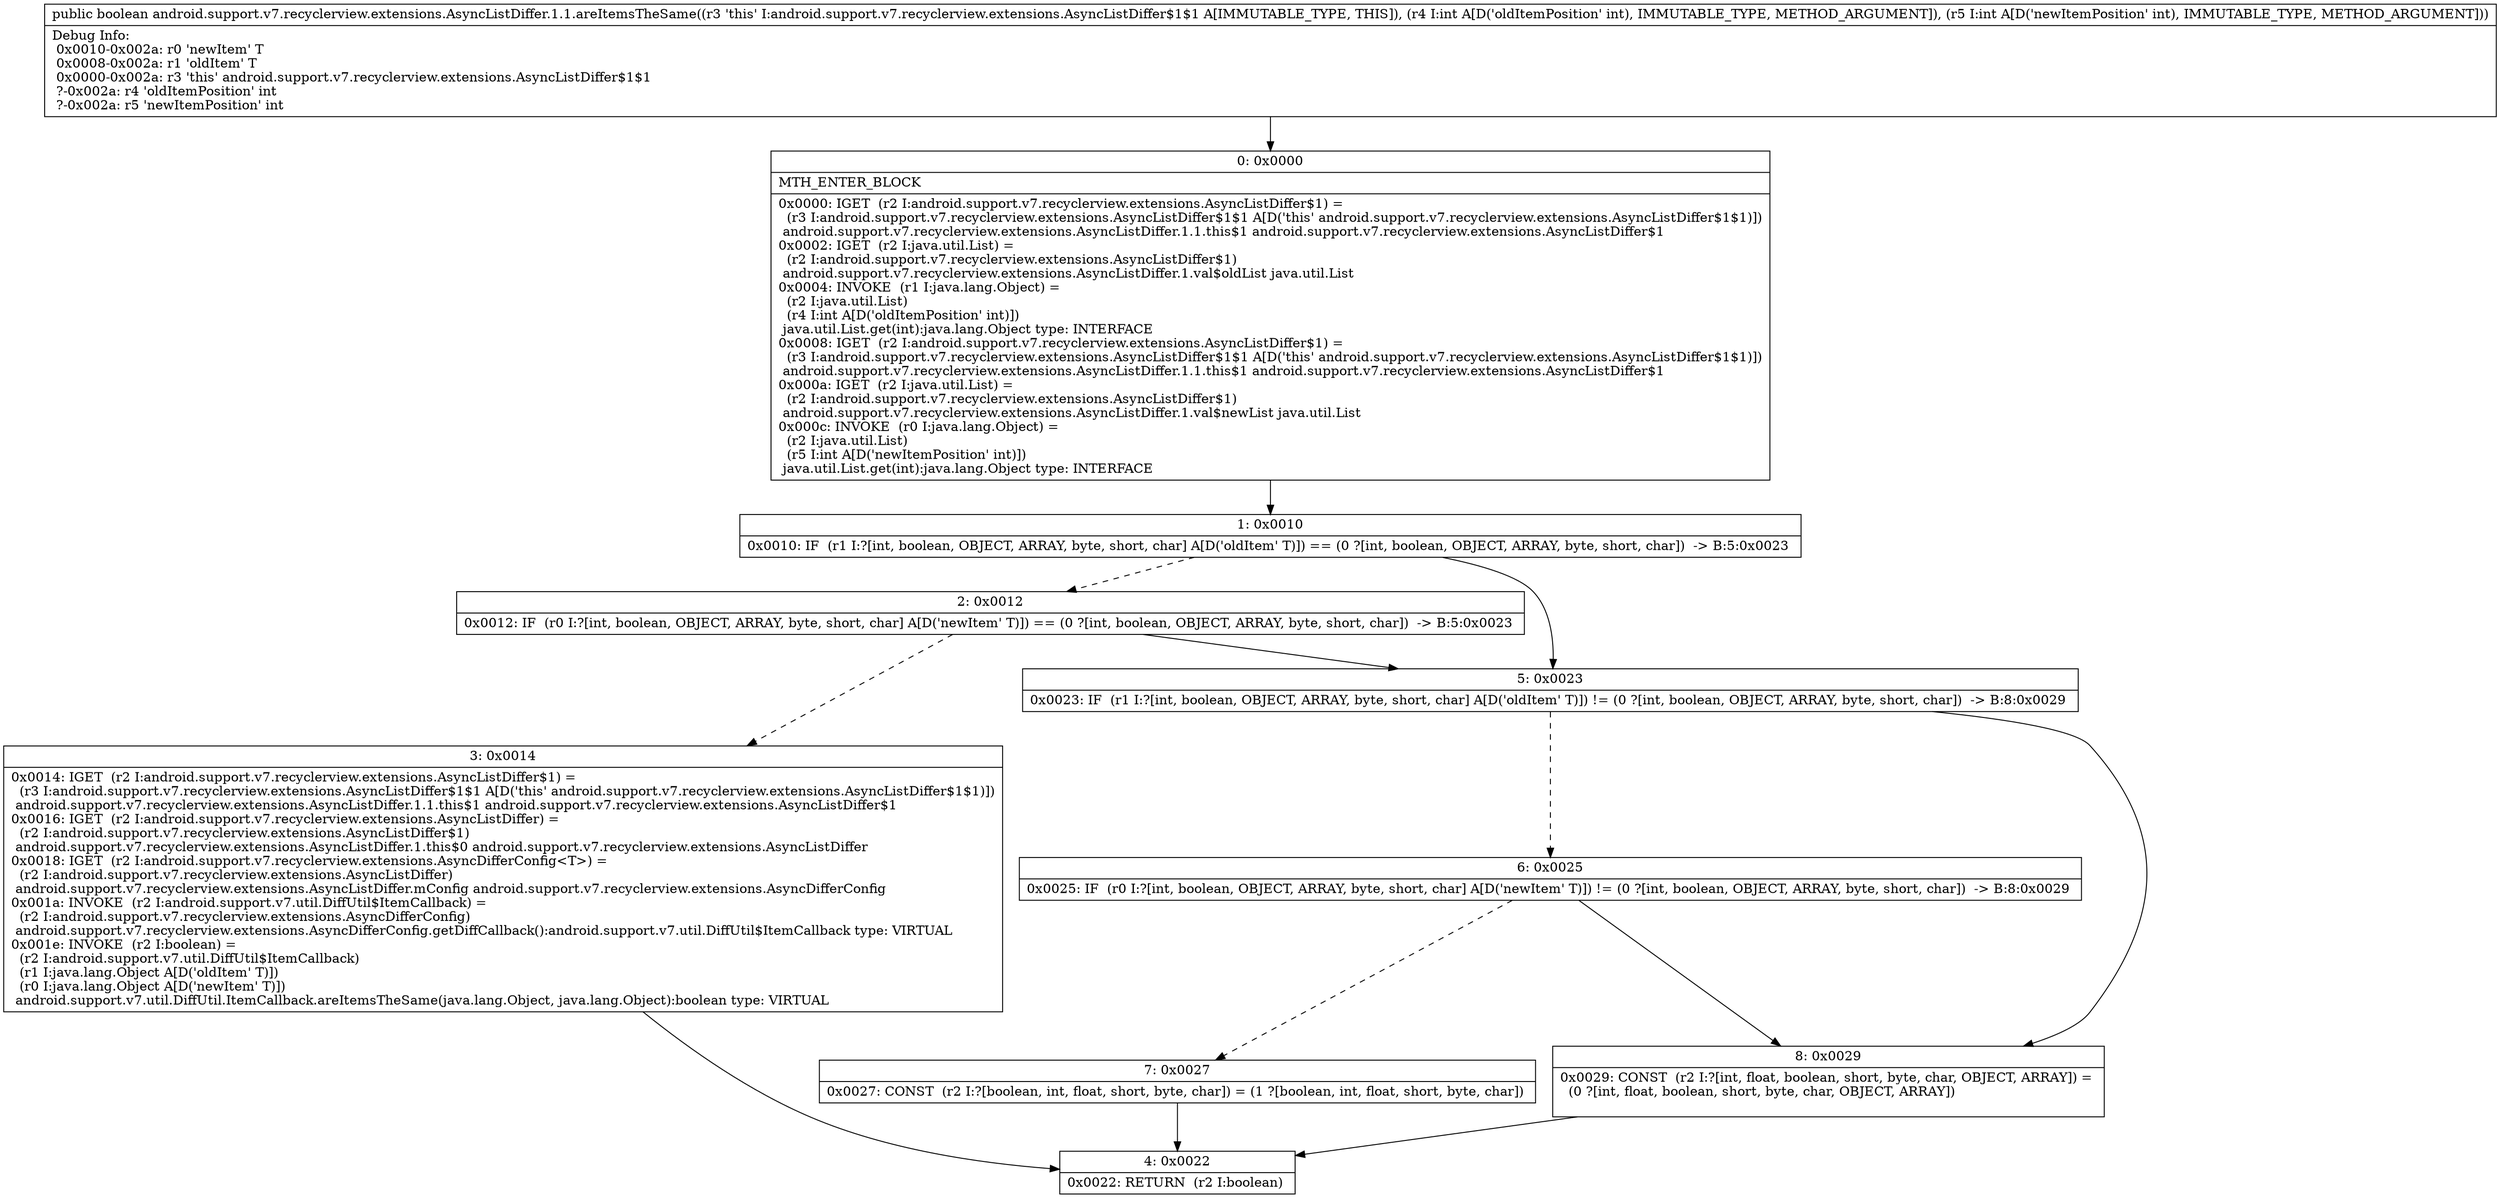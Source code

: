 digraph "CFG forandroid.support.v7.recyclerview.extensions.AsyncListDiffer.1.1.areItemsTheSame(II)Z" {
Node_0 [shape=record,label="{0\:\ 0x0000|MTH_ENTER_BLOCK\l|0x0000: IGET  (r2 I:android.support.v7.recyclerview.extensions.AsyncListDiffer$1) = \l  (r3 I:android.support.v7.recyclerview.extensions.AsyncListDiffer$1$1 A[D('this' android.support.v7.recyclerview.extensions.AsyncListDiffer$1$1)])\l android.support.v7.recyclerview.extensions.AsyncListDiffer.1.1.this$1 android.support.v7.recyclerview.extensions.AsyncListDiffer$1 \l0x0002: IGET  (r2 I:java.util.List) = \l  (r2 I:android.support.v7.recyclerview.extensions.AsyncListDiffer$1)\l android.support.v7.recyclerview.extensions.AsyncListDiffer.1.val$oldList java.util.List \l0x0004: INVOKE  (r1 I:java.lang.Object) = \l  (r2 I:java.util.List)\l  (r4 I:int A[D('oldItemPosition' int)])\l java.util.List.get(int):java.lang.Object type: INTERFACE \l0x0008: IGET  (r2 I:android.support.v7.recyclerview.extensions.AsyncListDiffer$1) = \l  (r3 I:android.support.v7.recyclerview.extensions.AsyncListDiffer$1$1 A[D('this' android.support.v7.recyclerview.extensions.AsyncListDiffer$1$1)])\l android.support.v7.recyclerview.extensions.AsyncListDiffer.1.1.this$1 android.support.v7.recyclerview.extensions.AsyncListDiffer$1 \l0x000a: IGET  (r2 I:java.util.List) = \l  (r2 I:android.support.v7.recyclerview.extensions.AsyncListDiffer$1)\l android.support.v7.recyclerview.extensions.AsyncListDiffer.1.val$newList java.util.List \l0x000c: INVOKE  (r0 I:java.lang.Object) = \l  (r2 I:java.util.List)\l  (r5 I:int A[D('newItemPosition' int)])\l java.util.List.get(int):java.lang.Object type: INTERFACE \l}"];
Node_1 [shape=record,label="{1\:\ 0x0010|0x0010: IF  (r1 I:?[int, boolean, OBJECT, ARRAY, byte, short, char] A[D('oldItem' T)]) == (0 ?[int, boolean, OBJECT, ARRAY, byte, short, char])  \-\> B:5:0x0023 \l}"];
Node_2 [shape=record,label="{2\:\ 0x0012|0x0012: IF  (r0 I:?[int, boolean, OBJECT, ARRAY, byte, short, char] A[D('newItem' T)]) == (0 ?[int, boolean, OBJECT, ARRAY, byte, short, char])  \-\> B:5:0x0023 \l}"];
Node_3 [shape=record,label="{3\:\ 0x0014|0x0014: IGET  (r2 I:android.support.v7.recyclerview.extensions.AsyncListDiffer$1) = \l  (r3 I:android.support.v7.recyclerview.extensions.AsyncListDiffer$1$1 A[D('this' android.support.v7.recyclerview.extensions.AsyncListDiffer$1$1)])\l android.support.v7.recyclerview.extensions.AsyncListDiffer.1.1.this$1 android.support.v7.recyclerview.extensions.AsyncListDiffer$1 \l0x0016: IGET  (r2 I:android.support.v7.recyclerview.extensions.AsyncListDiffer) = \l  (r2 I:android.support.v7.recyclerview.extensions.AsyncListDiffer$1)\l android.support.v7.recyclerview.extensions.AsyncListDiffer.1.this$0 android.support.v7.recyclerview.extensions.AsyncListDiffer \l0x0018: IGET  (r2 I:android.support.v7.recyclerview.extensions.AsyncDifferConfig\<T\>) = \l  (r2 I:android.support.v7.recyclerview.extensions.AsyncListDiffer)\l android.support.v7.recyclerview.extensions.AsyncListDiffer.mConfig android.support.v7.recyclerview.extensions.AsyncDifferConfig \l0x001a: INVOKE  (r2 I:android.support.v7.util.DiffUtil$ItemCallback) = \l  (r2 I:android.support.v7.recyclerview.extensions.AsyncDifferConfig)\l android.support.v7.recyclerview.extensions.AsyncDifferConfig.getDiffCallback():android.support.v7.util.DiffUtil$ItemCallback type: VIRTUAL \l0x001e: INVOKE  (r2 I:boolean) = \l  (r2 I:android.support.v7.util.DiffUtil$ItemCallback)\l  (r1 I:java.lang.Object A[D('oldItem' T)])\l  (r0 I:java.lang.Object A[D('newItem' T)])\l android.support.v7.util.DiffUtil.ItemCallback.areItemsTheSame(java.lang.Object, java.lang.Object):boolean type: VIRTUAL \l}"];
Node_4 [shape=record,label="{4\:\ 0x0022|0x0022: RETURN  (r2 I:boolean) \l}"];
Node_5 [shape=record,label="{5\:\ 0x0023|0x0023: IF  (r1 I:?[int, boolean, OBJECT, ARRAY, byte, short, char] A[D('oldItem' T)]) != (0 ?[int, boolean, OBJECT, ARRAY, byte, short, char])  \-\> B:8:0x0029 \l}"];
Node_6 [shape=record,label="{6\:\ 0x0025|0x0025: IF  (r0 I:?[int, boolean, OBJECT, ARRAY, byte, short, char] A[D('newItem' T)]) != (0 ?[int, boolean, OBJECT, ARRAY, byte, short, char])  \-\> B:8:0x0029 \l}"];
Node_7 [shape=record,label="{7\:\ 0x0027|0x0027: CONST  (r2 I:?[boolean, int, float, short, byte, char]) = (1 ?[boolean, int, float, short, byte, char]) \l}"];
Node_8 [shape=record,label="{8\:\ 0x0029|0x0029: CONST  (r2 I:?[int, float, boolean, short, byte, char, OBJECT, ARRAY]) = \l  (0 ?[int, float, boolean, short, byte, char, OBJECT, ARRAY])\l \l}"];
MethodNode[shape=record,label="{public boolean android.support.v7.recyclerview.extensions.AsyncListDiffer.1.1.areItemsTheSame((r3 'this' I:android.support.v7.recyclerview.extensions.AsyncListDiffer$1$1 A[IMMUTABLE_TYPE, THIS]), (r4 I:int A[D('oldItemPosition' int), IMMUTABLE_TYPE, METHOD_ARGUMENT]), (r5 I:int A[D('newItemPosition' int), IMMUTABLE_TYPE, METHOD_ARGUMENT]))  | Debug Info:\l  0x0010\-0x002a: r0 'newItem' T\l  0x0008\-0x002a: r1 'oldItem' T\l  0x0000\-0x002a: r3 'this' android.support.v7.recyclerview.extensions.AsyncListDiffer$1$1\l  ?\-0x002a: r4 'oldItemPosition' int\l  ?\-0x002a: r5 'newItemPosition' int\l}"];
MethodNode -> Node_0;
Node_0 -> Node_1;
Node_1 -> Node_2[style=dashed];
Node_1 -> Node_5;
Node_2 -> Node_3[style=dashed];
Node_2 -> Node_5;
Node_3 -> Node_4;
Node_5 -> Node_6[style=dashed];
Node_5 -> Node_8;
Node_6 -> Node_7[style=dashed];
Node_6 -> Node_8;
Node_7 -> Node_4;
Node_8 -> Node_4;
}


